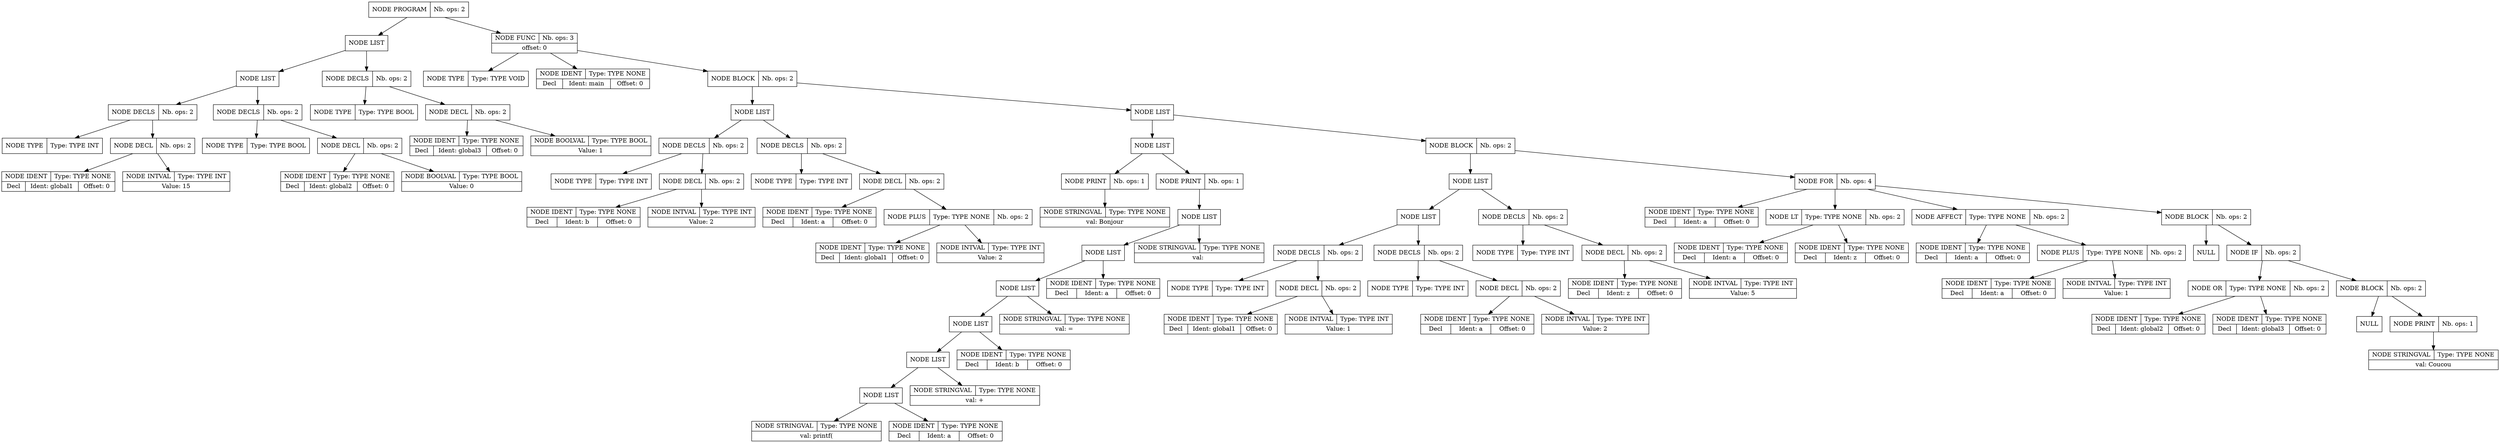 digraph global_vars {
    N1 [shape=record, label="{{NODE PROGRAM|Nb. ops: 2}}"];
    N2 [shape=record, label="{{NODE LIST}}"];
    N3 [shape=record, label="{{NODE LIST}}"];
    N4 [shape=record, label="{{NODE DECLS|Nb. ops: 2}}"];
    N5 [shape=record, label="{{NODE TYPE|Type: TYPE INT}}"];
    edge[tailclip=true];
    N4 -> N5
    N6 [shape=record, label="{{NODE DECL|Nb. ops: 2}}"];
    N7 [shape=record, label="{{NODE IDENT|Type: TYPE NONE}|{<decl>Decl      |Ident: global1|Offset: 0}}"];
    edge[tailclip=true];
    N6 -> N7
    N8 [shape=record, label="{{NODE INTVAL|Type: TYPE INT}|{Value: 15}}"];
    edge[tailclip=true];
    N6 -> N8
    edge[tailclip=true];
    N4 -> N6
    edge[tailclip=true];
    N3 -> N4
    N9 [shape=record, label="{{NODE DECLS|Nb. ops: 2}}"];
    N10 [shape=record, label="{{NODE TYPE|Type: TYPE BOOL}}"];
    edge[tailclip=true];
    N9 -> N10
    N11 [shape=record, label="{{NODE DECL|Nb. ops: 2}}"];
    N12 [shape=record, label="{{NODE IDENT|Type: TYPE NONE}|{<decl>Decl      |Ident: global2|Offset: 0}}"];
    edge[tailclip=true];
    N11 -> N12
    N13 [shape=record, label="{{NODE BOOLVAL|Type: TYPE BOOL}|{Value: 0}}"];
    edge[tailclip=true];
    N11 -> N13
    edge[tailclip=true];
    N9 -> N11
    edge[tailclip=true];
    N3 -> N9
    edge[tailclip=true];
    N2 -> N3
    N14 [shape=record, label="{{NODE DECLS|Nb. ops: 2}}"];
    N15 [shape=record, label="{{NODE TYPE|Type: TYPE BOOL}}"];
    edge[tailclip=true];
    N14 -> N15
    N16 [shape=record, label="{{NODE DECL|Nb. ops: 2}}"];
    N17 [shape=record, label="{{NODE IDENT|Type: TYPE NONE}|{<decl>Decl      |Ident: global3|Offset: 0}}"];
    edge[tailclip=true];
    N16 -> N17
    N18 [shape=record, label="{{NODE BOOLVAL|Type: TYPE BOOL}|{Value: 1}}"];
    edge[tailclip=true];
    N16 -> N18
    edge[tailclip=true];
    N14 -> N16
    edge[tailclip=true];
    N2 -> N14
    edge[tailclip=true];
    N1 -> N2
    N19 [shape=record, label="{{NODE FUNC|Nb. ops: 3}|{offset: 0}}"];
    N20 [shape=record, label="{{NODE TYPE|Type: TYPE VOID}}"];
    edge[tailclip=true];
    N19 -> N20
    N21 [shape=record, label="{{NODE IDENT|Type: TYPE NONE}|{<decl>Decl      |Ident: main|Offset: 0}}"];
    edge[tailclip=true];
    N19 -> N21
    N22 [shape=record, label="{{NODE BLOCK|Nb. ops: 2}}"];
    N23 [shape=record, label="{{NODE LIST}}"];
    N24 [shape=record, label="{{NODE DECLS|Nb. ops: 2}}"];
    N25 [shape=record, label="{{NODE TYPE|Type: TYPE INT}}"];
    edge[tailclip=true];
    N24 -> N25
    N26 [shape=record, label="{{NODE DECL|Nb. ops: 2}}"];
    N27 [shape=record, label="{{NODE IDENT|Type: TYPE NONE}|{<decl>Decl      |Ident: b|Offset: 0}}"];
    edge[tailclip=true];
    N26 -> N27
    N28 [shape=record, label="{{NODE INTVAL|Type: TYPE INT}|{Value: 2}}"];
    edge[tailclip=true];
    N26 -> N28
    edge[tailclip=true];
    N24 -> N26
    edge[tailclip=true];
    N23 -> N24
    N29 [shape=record, label="{{NODE DECLS|Nb. ops: 2}}"];
    N30 [shape=record, label="{{NODE TYPE|Type: TYPE INT}}"];
    edge[tailclip=true];
    N29 -> N30
    N31 [shape=record, label="{{NODE DECL|Nb. ops: 2}}"];
    N32 [shape=record, label="{{NODE IDENT|Type: TYPE NONE}|{<decl>Decl      |Ident: a|Offset: 0}}"];
    edge[tailclip=true];
    N31 -> N32
    N33 [shape=record, label="{{NODE PLUS|Type: TYPE NONE|Nb. ops: 2}}"];
    N34 [shape=record, label="{{NODE IDENT|Type: TYPE NONE}|{<decl>Decl      |Ident: global1|Offset: 0}}"];
    edge[tailclip=true];
    N33 -> N34
    N35 [shape=record, label="{{NODE INTVAL|Type: TYPE INT}|{Value: 2}}"];
    edge[tailclip=true];
    N33 -> N35
    edge[tailclip=true];
    N31 -> N33
    edge[tailclip=true];
    N29 -> N31
    edge[tailclip=true];
    N23 -> N29
    edge[tailclip=true];
    N22 -> N23
    N36 [shape=record, label="{{NODE LIST}}"];
    N37 [shape=record, label="{{NODE LIST}}"];
    N38 [shape=record, label="{{NODE PRINT|Nb. ops: 1}}"];
    N39 [shape=record, label="{{NODE STRINGVAL|Type: TYPE NONE}|{val: Bonjour\n}}"];
    edge[tailclip=true];
    N38 -> N39
    edge[tailclip=true];
    N37 -> N38
    N40 [shape=record, label="{{NODE PRINT|Nb. ops: 1}}"];
    N41 [shape=record, label="{{NODE LIST}}"];
    N42 [shape=record, label="{{NODE LIST}}"];
    N43 [shape=record, label="{{NODE LIST}}"];
    N44 [shape=record, label="{{NODE LIST}}"];
    N45 [shape=record, label="{{NODE LIST}}"];
    N46 [shape=record, label="{{NODE LIST}}"];
    N47 [shape=record, label="{{NODE STRINGVAL|Type: TYPE NONE}|{val: printf(}}"];
    edge[tailclip=true];
    N46 -> N47
    N48 [shape=record, label="{{NODE IDENT|Type: TYPE NONE}|{<decl>Decl      |Ident: a|Offset: 0}}"];
    edge[tailclip=true];
    N46 -> N48
    edge[tailclip=true];
    N45 -> N46
    N49 [shape=record, label="{{NODE STRINGVAL|Type: TYPE NONE}|{val: +}}"];
    edge[tailclip=true];
    N45 -> N49
    edge[tailclip=true];
    N44 -> N45
    N50 [shape=record, label="{{NODE IDENT|Type: TYPE NONE}|{<decl>Decl      |Ident: b|Offset: 0}}"];
    edge[tailclip=true];
    N44 -> N50
    edge[tailclip=true];
    N43 -> N44
    N51 [shape=record, label="{{NODE STRINGVAL|Type: TYPE NONE}|{val: =}}"];
    edge[tailclip=true];
    N43 -> N51
    edge[tailclip=true];
    N42 -> N43
    N52 [shape=record, label="{{NODE IDENT|Type: TYPE NONE}|{<decl>Decl      |Ident: a|Offset: 0}}"];
    edge[tailclip=true];
    N42 -> N52
    edge[tailclip=true];
    N41 -> N42
    N53 [shape=record, label="{{NODE STRINGVAL|Type: TYPE NONE}|{val: \n}}"];
    edge[tailclip=true];
    N41 -> N53
    edge[tailclip=true];
    N40 -> N41
    edge[tailclip=true];
    N37 -> N40
    edge[tailclip=true];
    N36 -> N37
    N54 [shape=record, label="{{NODE BLOCK|Nb. ops: 2}}"];
    N55 [shape=record, label="{{NODE LIST}}"];
    N56 [shape=record, label="{{NODE LIST}}"];
    N57 [shape=record, label="{{NODE DECLS|Nb. ops: 2}}"];
    N58 [shape=record, label="{{NODE TYPE|Type: TYPE INT}}"];
    edge[tailclip=true];
    N57 -> N58
    N59 [shape=record, label="{{NODE DECL|Nb. ops: 2}}"];
    N60 [shape=record, label="{{NODE IDENT|Type: TYPE NONE}|{<decl>Decl      |Ident: global1|Offset: 0}}"];
    edge[tailclip=true];
    N59 -> N60
    N61 [shape=record, label="{{NODE INTVAL|Type: TYPE INT}|{Value: 1}}"];
    edge[tailclip=true];
    N59 -> N61
    edge[tailclip=true];
    N57 -> N59
    edge[tailclip=true];
    N56 -> N57
    N62 [shape=record, label="{{NODE DECLS|Nb. ops: 2}}"];
    N63 [shape=record, label="{{NODE TYPE|Type: TYPE INT}}"];
    edge[tailclip=true];
    N62 -> N63
    N64 [shape=record, label="{{NODE DECL|Nb. ops: 2}}"];
    N65 [shape=record, label="{{NODE IDENT|Type: TYPE NONE}|{<decl>Decl      |Ident: a|Offset: 0}}"];
    edge[tailclip=true];
    N64 -> N65
    N66 [shape=record, label="{{NODE INTVAL|Type: TYPE INT}|{Value: 2}}"];
    edge[tailclip=true];
    N64 -> N66
    edge[tailclip=true];
    N62 -> N64
    edge[tailclip=true];
    N56 -> N62
    edge[tailclip=true];
    N55 -> N56
    N67 [shape=record, label="{{NODE DECLS|Nb. ops: 2}}"];
    N68 [shape=record, label="{{NODE TYPE|Type: TYPE INT}}"];
    edge[tailclip=true];
    N67 -> N68
    N69 [shape=record, label="{{NODE DECL|Nb. ops: 2}}"];
    N70 [shape=record, label="{{NODE IDENT|Type: TYPE NONE}|{<decl>Decl      |Ident: z|Offset: 0}}"];
    edge[tailclip=true];
    N69 -> N70
    N71 [shape=record, label="{{NODE INTVAL|Type: TYPE INT}|{Value: 5}}"];
    edge[tailclip=true];
    N69 -> N71
    edge[tailclip=true];
    N67 -> N69
    edge[tailclip=true];
    N55 -> N67
    edge[tailclip=true];
    N54 -> N55
    N72 [shape=record, label="{{NODE FOR|Nb. ops: 4}}"];
    N73 [shape=record, label="{{NODE IDENT|Type: TYPE NONE}|{<decl>Decl      |Ident: a|Offset: 0}}"];
    edge[tailclip=true];
    N72 -> N73
    N74 [shape=record, label="{{NODE LT|Type: TYPE NONE|Nb. ops: 2}}"];
    N75 [shape=record, label="{{NODE IDENT|Type: TYPE NONE}|{<decl>Decl      |Ident: a|Offset: 0}}"];
    edge[tailclip=true];
    N74 -> N75
    N76 [shape=record, label="{{NODE IDENT|Type: TYPE NONE}|{<decl>Decl      |Ident: z|Offset: 0}}"];
    edge[tailclip=true];
    N74 -> N76
    edge[tailclip=true];
    N72 -> N74
    N77 [shape=record, label="{{NODE AFFECT|Type: TYPE NONE|Nb. ops: 2}}"];
    N78 [shape=record, label="{{NODE IDENT|Type: TYPE NONE}|{<decl>Decl      |Ident: a|Offset: 0}}"];
    edge[tailclip=true];
    N77 -> N78
    N79 [shape=record, label="{{NODE PLUS|Type: TYPE NONE|Nb. ops: 2}}"];
    N80 [shape=record, label="{{NODE IDENT|Type: TYPE NONE}|{<decl>Decl      |Ident: a|Offset: 0}}"];
    edge[tailclip=true];
    N79 -> N80
    N81 [shape=record, label="{{NODE INTVAL|Type: TYPE INT}|{Value: 1}}"];
    edge[tailclip=true];
    N79 -> N81
    edge[tailclip=true];
    N77 -> N79
    edge[tailclip=true];
    N72 -> N77
    N82 [shape=record, label="{{NODE BLOCK|Nb. ops: 2}}"];
    N83 [shape=record, label="{{NULL}}"];
    edge[tailclip=true];
    N82 -> N83
    N84 [shape=record, label="{{NODE IF|Nb. ops: 2}}"];
    N85 [shape=record, label="{{NODE OR|Type: TYPE NONE|Nb. ops: 2}}"];
    N86 [shape=record, label="{{NODE IDENT|Type: TYPE NONE}|{<decl>Decl      |Ident: global2|Offset: 0}}"];
    edge[tailclip=true];
    N85 -> N86
    N87 [shape=record, label="{{NODE IDENT|Type: TYPE NONE}|{<decl>Decl      |Ident: global3|Offset: 0}}"];
    edge[tailclip=true];
    N85 -> N87
    edge[tailclip=true];
    N84 -> N85
    N88 [shape=record, label="{{NODE BLOCK|Nb. ops: 2}}"];
    N89 [shape=record, label="{{NULL}}"];
    edge[tailclip=true];
    N88 -> N89
    N90 [shape=record, label="{{NODE PRINT|Nb. ops: 1}}"];
    N91 [shape=record, label="{{NODE STRINGVAL|Type: TYPE NONE}|{val: Coucou\n}}"];
    edge[tailclip=true];
    N90 -> N91
    edge[tailclip=true];
    N88 -> N90
    edge[tailclip=true];
    N84 -> N88
    edge[tailclip=true];
    N82 -> N84
    edge[tailclip=true];
    N72 -> N82
    edge[tailclip=true];
    N54 -> N72
    edge[tailclip=true];
    N36 -> N54
    edge[tailclip=true];
    N22 -> N36
    edge[tailclip=true];
    N19 -> N22
    edge[tailclip=true];
    N1 -> N19
}